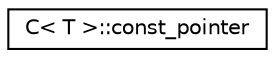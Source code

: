 digraph "Graphical Class Hierarchy"
{
  edge [fontname="Helvetica",fontsize="10",labelfontname="Helvetica",labelfontsize="10"];
  node [fontname="Helvetica",fontsize="10",shape=record];
  rankdir="LR";
  Node0 [label="C\< T \>::const_pointer",height=0.2,width=0.4,color="black", fillcolor="white", style="filled",URL="$struct_c_1_1const__pointer.html"];
}

